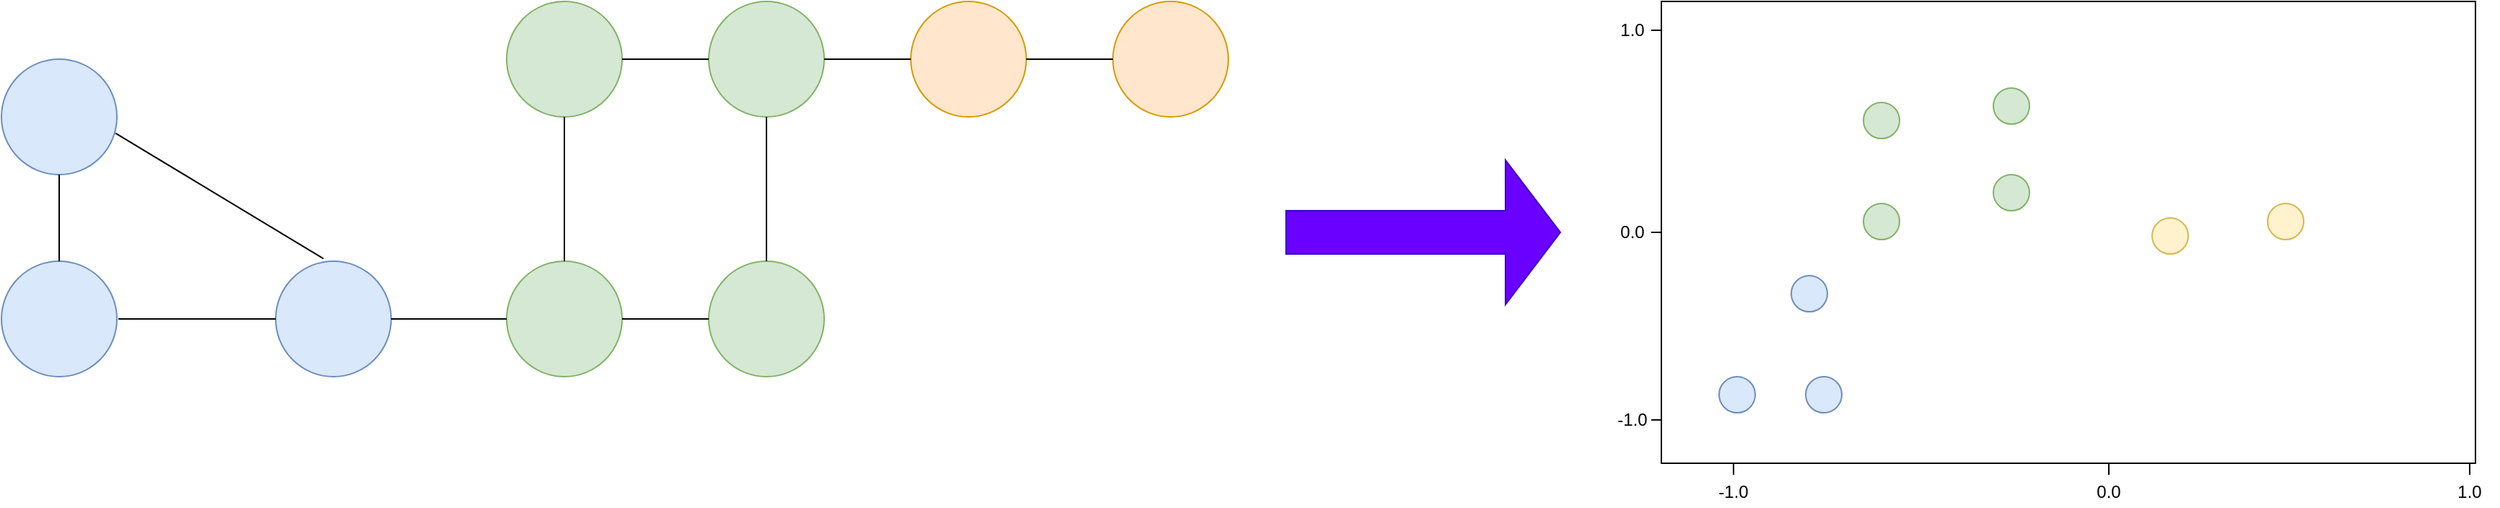 <mxfile version="14.9.7" type="device"><diagram id="0WEmGZKLwxi7VrMc6Emn" name="Page-1"><mxGraphModel dx="1866" dy="1057" grid="1" gridSize="10" guides="1" tooltips="1" connect="1" arrows="1" fold="1" page="1" pageScale="1" pageWidth="2339" pageHeight="3300" math="0" shadow="0"><root><mxCell id="0"/><mxCell id="1" parent="0"/><mxCell id="9E3Z5DJxvMNUl828_nUL-2" value="" style="ellipse;whiteSpace=wrap;html=1;aspect=fixed;fillColor=#dae8fc;strokeColor=#6c8ebf;" vertex="1" parent="1"><mxGeometry x="40" y="150" width="80" height="80" as="geometry"/></mxCell><mxCell id="9E3Z5DJxvMNUl828_nUL-3" value="" style="ellipse;whiteSpace=wrap;html=1;aspect=fixed;fillColor=#dae8fc;strokeColor=#6c8ebf;" vertex="1" parent="1"><mxGeometry x="230" y="290" width="80" height="80" as="geometry"/></mxCell><mxCell id="9E3Z5DJxvMNUl828_nUL-4" value="" style="ellipse;whiteSpace=wrap;html=1;aspect=fixed;fillColor=#dae8fc;strokeColor=#6c8ebf;" vertex="1" parent="1"><mxGeometry x="40" y="290" width="80" height="80" as="geometry"/></mxCell><mxCell id="9E3Z5DJxvMNUl828_nUL-5" value="" style="ellipse;whiteSpace=wrap;html=1;aspect=fixed;fillColor=#d5e8d4;strokeColor=#82b366;" vertex="1" parent="1"><mxGeometry x="390" y="290" width="80" height="80" as="geometry"/></mxCell><mxCell id="9E3Z5DJxvMNUl828_nUL-6" value="" style="ellipse;whiteSpace=wrap;html=1;aspect=fixed;fillColor=#d5e8d4;strokeColor=#82b366;" vertex="1" parent="1"><mxGeometry x="390" y="110" width="80" height="80" as="geometry"/></mxCell><mxCell id="9E3Z5DJxvMNUl828_nUL-7" value="" style="ellipse;whiteSpace=wrap;html=1;aspect=fixed;fillColor=#d5e8d4;strokeColor=#82b366;" vertex="1" parent="1"><mxGeometry x="530" y="110" width="80" height="80" as="geometry"/></mxCell><mxCell id="9E3Z5DJxvMNUl828_nUL-9" value="" style="ellipse;whiteSpace=wrap;html=1;aspect=fixed;fillColor=#d5e8d4;strokeColor=#82b366;" vertex="1" parent="1"><mxGeometry x="530" y="290" width="80" height="80" as="geometry"/></mxCell><mxCell id="9E3Z5DJxvMNUl828_nUL-10" value="" style="ellipse;whiteSpace=wrap;html=1;aspect=fixed;fillColor=#ffe6cc;strokeColor=#d79b00;" vertex="1" parent="1"><mxGeometry x="670" y="110" width="80" height="80" as="geometry"/></mxCell><mxCell id="9E3Z5DJxvMNUl828_nUL-11" value="" style="ellipse;whiteSpace=wrap;html=1;aspect=fixed;fillColor=#ffe6cc;strokeColor=#d79b00;" vertex="1" parent="1"><mxGeometry x="810" y="110" width="80" height="80" as="geometry"/></mxCell><mxCell id="9E3Z5DJxvMNUl828_nUL-12" value="" style="endArrow=none;html=1;exitX=0.5;exitY=0;exitDx=0;exitDy=0;entryX=0.5;entryY=1;entryDx=0;entryDy=0;" edge="1" parent="1" source="9E3Z5DJxvMNUl828_nUL-4" target="9E3Z5DJxvMNUl828_nUL-2"><mxGeometry width="50" height="50" relative="1" as="geometry"><mxPoint x="470" y="450" as="sourcePoint"/><mxPoint x="520" y="400" as="targetPoint"/></mxGeometry></mxCell><mxCell id="9E3Z5DJxvMNUl828_nUL-13" value="" style="endArrow=none;html=1;entryX=0;entryY=0.5;entryDx=0;entryDy=0;" edge="1" parent="1" target="9E3Z5DJxvMNUl828_nUL-3"><mxGeometry width="50" height="50" relative="1" as="geometry"><mxPoint x="121" y="330" as="sourcePoint"/><mxPoint x="90" y="240" as="targetPoint"/></mxGeometry></mxCell><mxCell id="9E3Z5DJxvMNUl828_nUL-14" value="" style="endArrow=none;html=1;entryX=0.413;entryY=-0.022;entryDx=0;entryDy=0;exitX=0.988;exitY=0.641;exitDx=0;exitDy=0;exitPerimeter=0;entryPerimeter=0;" edge="1" parent="1" source="9E3Z5DJxvMNUl828_nUL-2" target="9E3Z5DJxvMNUl828_nUL-3"><mxGeometry width="50" height="50" relative="1" as="geometry"><mxPoint x="131" y="340" as="sourcePoint"/><mxPoint x="240" y="340" as="targetPoint"/></mxGeometry></mxCell><mxCell id="9E3Z5DJxvMNUl828_nUL-15" value="" style="endArrow=none;html=1;exitX=1;exitY=0.5;exitDx=0;exitDy=0;" edge="1" parent="1" source="9E3Z5DJxvMNUl828_nUL-3"><mxGeometry width="50" height="50" relative="1" as="geometry"><mxPoint x="141" y="350" as="sourcePoint"/><mxPoint x="390" y="330" as="targetPoint"/></mxGeometry></mxCell><mxCell id="9E3Z5DJxvMNUl828_nUL-17" value="" style="endArrow=none;html=1;" edge="1" parent="1"><mxGeometry width="50" height="50" relative="1" as="geometry"><mxPoint x="430" y="290" as="sourcePoint"/><mxPoint x="430" y="190" as="targetPoint"/></mxGeometry></mxCell><mxCell id="9E3Z5DJxvMNUl828_nUL-18" value="" style="endArrow=none;html=1;exitX=1;exitY=0.5;exitDx=0;exitDy=0;" edge="1" parent="1" source="9E3Z5DJxvMNUl828_nUL-5"><mxGeometry width="50" height="50" relative="1" as="geometry"><mxPoint x="330" y="350" as="sourcePoint"/><mxPoint x="530" y="330" as="targetPoint"/></mxGeometry></mxCell><mxCell id="9E3Z5DJxvMNUl828_nUL-19" value="" style="endArrow=none;html=1;exitX=1;exitY=0.5;exitDx=0;exitDy=0;" edge="1" parent="1" source="9E3Z5DJxvMNUl828_nUL-6"><mxGeometry width="50" height="50" relative="1" as="geometry"><mxPoint x="340" y="360" as="sourcePoint"/><mxPoint x="530" y="150" as="targetPoint"/></mxGeometry></mxCell><mxCell id="9E3Z5DJxvMNUl828_nUL-20" value="" style="endArrow=none;html=1;exitX=0.5;exitY=1;exitDx=0;exitDy=0;entryX=0.5;entryY=0;entryDx=0;entryDy=0;" edge="1" parent="1" source="9E3Z5DJxvMNUl828_nUL-7" target="9E3Z5DJxvMNUl828_nUL-9"><mxGeometry width="50" height="50" relative="1" as="geometry"><mxPoint x="480" y="160" as="sourcePoint"/><mxPoint x="540" y="160" as="targetPoint"/></mxGeometry></mxCell><mxCell id="9E3Z5DJxvMNUl828_nUL-21" value="" style="endArrow=none;html=1;exitX=1;exitY=0.5;exitDx=0;exitDy=0;entryX=0;entryY=0.5;entryDx=0;entryDy=0;" edge="1" parent="1" source="9E3Z5DJxvMNUl828_nUL-7" target="9E3Z5DJxvMNUl828_nUL-10"><mxGeometry width="50" height="50" relative="1" as="geometry"><mxPoint x="490" y="170" as="sourcePoint"/><mxPoint x="550" y="170" as="targetPoint"/></mxGeometry></mxCell><mxCell id="9E3Z5DJxvMNUl828_nUL-22" value="" style="endArrow=none;html=1;exitX=1;exitY=0.5;exitDx=0;exitDy=0;entryX=0;entryY=0.5;entryDx=0;entryDy=0;" edge="1" parent="1"><mxGeometry width="50" height="50" relative="1" as="geometry"><mxPoint x="750" y="150" as="sourcePoint"/><mxPoint x="810" y="150" as="targetPoint"/></mxGeometry></mxCell><mxCell id="9E3Z5DJxvMNUl828_nUL-23" value="" style="rounded=0;whiteSpace=wrap;html=1;" vertex="1" parent="1"><mxGeometry x="1190" y="110" width="564" height="320" as="geometry"/></mxCell><mxCell id="9E3Z5DJxvMNUl828_nUL-24" value="-1.0" style="text;html=1;strokeColor=none;fillColor=none;align=center;verticalAlign=middle;whiteSpace=wrap;rounded=0;" vertex="1" parent="1"><mxGeometry x="1220" y="440" width="40" height="20" as="geometry"/></mxCell><mxCell id="9E3Z5DJxvMNUl828_nUL-25" value="1.0" style="text;html=1;strokeColor=none;fillColor=none;align=center;verticalAlign=middle;whiteSpace=wrap;rounded=0;" vertex="1" parent="1"><mxGeometry x="1730" y="440" width="40" height="20" as="geometry"/></mxCell><mxCell id="9E3Z5DJxvMNUl828_nUL-27" value="0.0" style="text;html=1;strokeColor=none;fillColor=none;align=center;verticalAlign=middle;whiteSpace=wrap;rounded=0;" vertex="1" parent="1"><mxGeometry x="1480" y="440" width="40" height="20" as="geometry"/></mxCell><mxCell id="9E3Z5DJxvMNUl828_nUL-29" value="-1.0" style="text;html=1;strokeColor=none;fillColor=none;align=center;verticalAlign=middle;whiteSpace=wrap;rounded=0;" vertex="1" parent="1"><mxGeometry x="1150" y="390" width="40" height="20" as="geometry"/></mxCell><mxCell id="9E3Z5DJxvMNUl828_nUL-30" value="1.0" style="text;html=1;strokeColor=none;fillColor=none;align=center;verticalAlign=middle;whiteSpace=wrap;rounded=0;" vertex="1" parent="1"><mxGeometry x="1150" y="120" width="40" height="20" as="geometry"/></mxCell><mxCell id="9E3Z5DJxvMNUl828_nUL-31" value="0.0" style="text;html=1;strokeColor=none;fillColor=none;align=center;verticalAlign=middle;whiteSpace=wrap;rounded=0;" vertex="1" parent="1"><mxGeometry x="1150" y="260" width="40" height="20" as="geometry"/></mxCell><mxCell id="9E3Z5DJxvMNUl828_nUL-32" value="" style="shape=singleArrow;whiteSpace=wrap;html=1;fillColor=#6a00ff;strokeColor=#3700CC;fontColor=#ffffff;" vertex="1" parent="1"><mxGeometry x="930" y="220" width="190" height="100" as="geometry"/></mxCell><mxCell id="9E3Z5DJxvMNUl828_nUL-33" value="" style="endArrow=none;html=1;exitX=1;exitY=0.5;exitDx=0;exitDy=0;" edge="1" parent="1" source="9E3Z5DJxvMNUl828_nUL-31"><mxGeometry width="50" height="50" relative="1" as="geometry"><mxPoint x="1300" y="290" as="sourcePoint"/><mxPoint x="1183" y="270" as="targetPoint"/></mxGeometry></mxCell><mxCell id="9E3Z5DJxvMNUl828_nUL-35" value="" style="endArrow=none;html=1;exitX=1;exitY=0.5;exitDx=0;exitDy=0;" edge="1" parent="1"><mxGeometry width="50" height="50" relative="1" as="geometry"><mxPoint x="1190" y="399.97" as="sourcePoint"/><mxPoint x="1183" y="399.97" as="targetPoint"/></mxGeometry></mxCell><mxCell id="9E3Z5DJxvMNUl828_nUL-37" value="" style="endArrow=none;html=1;exitX=1;exitY=0.5;exitDx=0;exitDy=0;" edge="1" parent="1"><mxGeometry width="50" height="50" relative="1" as="geometry"><mxPoint x="1190" y="129.97" as="sourcePoint"/><mxPoint x="1183" y="129.97" as="targetPoint"/></mxGeometry></mxCell><mxCell id="9E3Z5DJxvMNUl828_nUL-38" value="" style="endArrow=none;html=1;" edge="1" parent="1"><mxGeometry width="50" height="50" relative="1" as="geometry"><mxPoint x="1240" y="438" as="sourcePoint"/><mxPoint x="1239.96" y="430" as="targetPoint"/></mxGeometry></mxCell><mxCell id="9E3Z5DJxvMNUl828_nUL-41" value="" style="endArrow=none;html=1;" edge="1" parent="1"><mxGeometry width="50" height="50" relative="1" as="geometry"><mxPoint x="1500.01" y="438" as="sourcePoint"/><mxPoint x="1499.97" y="430" as="targetPoint"/></mxGeometry></mxCell><mxCell id="9E3Z5DJxvMNUl828_nUL-42" value="" style="endArrow=none;html=1;" edge="1" parent="1"><mxGeometry width="50" height="50" relative="1" as="geometry"><mxPoint x="1750.02" y="438" as="sourcePoint"/><mxPoint x="1749.98" y="430.0" as="targetPoint"/></mxGeometry></mxCell><mxCell id="9E3Z5DJxvMNUl828_nUL-43" value="" style="ellipse;whiteSpace=wrap;html=1;aspect=fixed;fillColor=#dae8fc;strokeColor=#6c8ebf;" vertex="1" parent="1"><mxGeometry x="1280" y="300" width="25" height="25" as="geometry"/></mxCell><mxCell id="9E3Z5DJxvMNUl828_nUL-44" value="" style="ellipse;whiteSpace=wrap;html=1;aspect=fixed;fillColor=#dae8fc;strokeColor=#6c8ebf;" vertex="1" parent="1"><mxGeometry x="1230" y="370" width="25" height="25" as="geometry"/></mxCell><mxCell id="9E3Z5DJxvMNUl828_nUL-45" value="" style="ellipse;whiteSpace=wrap;html=1;aspect=fixed;fillColor=#dae8fc;strokeColor=#6c8ebf;" vertex="1" parent="1"><mxGeometry x="1290" y="370" width="25" height="25" as="geometry"/></mxCell><mxCell id="9E3Z5DJxvMNUl828_nUL-46" value="" style="ellipse;whiteSpace=wrap;html=1;aspect=fixed;fillColor=#d5e8d4;strokeColor=#82b366;" vertex="1" parent="1"><mxGeometry x="1330" y="250" width="25" height="25" as="geometry"/></mxCell><mxCell id="9E3Z5DJxvMNUl828_nUL-47" value="" style="ellipse;whiteSpace=wrap;html=1;aspect=fixed;fillColor=#d5e8d4;strokeColor=#82b366;" vertex="1" parent="1"><mxGeometry x="1420" y="230" width="25" height="25" as="geometry"/></mxCell><mxCell id="9E3Z5DJxvMNUl828_nUL-48" value="" style="ellipse;whiteSpace=wrap;html=1;aspect=fixed;fillColor=#d5e8d4;strokeColor=#82b366;" vertex="1" parent="1"><mxGeometry x="1330" y="180" width="25" height="25" as="geometry"/></mxCell><mxCell id="9E3Z5DJxvMNUl828_nUL-49" value="" style="ellipse;whiteSpace=wrap;html=1;aspect=fixed;fillColor=#d5e8d4;strokeColor=#82b366;" vertex="1" parent="1"><mxGeometry x="1420" y="170" width="25" height="25" as="geometry"/></mxCell><mxCell id="9E3Z5DJxvMNUl828_nUL-50" value="" style="ellipse;whiteSpace=wrap;html=1;aspect=fixed;fillColor=#fff2cc;strokeColor=#d6b656;" vertex="1" parent="1"><mxGeometry x="1530" y="260" width="25" height="25" as="geometry"/></mxCell><mxCell id="9E3Z5DJxvMNUl828_nUL-51" value="" style="ellipse;whiteSpace=wrap;html=1;aspect=fixed;fillColor=#fff2cc;strokeColor=#d6b656;" vertex="1" parent="1"><mxGeometry x="1610" y="250" width="25" height="25" as="geometry"/></mxCell></root></mxGraphModel></diagram></mxfile>